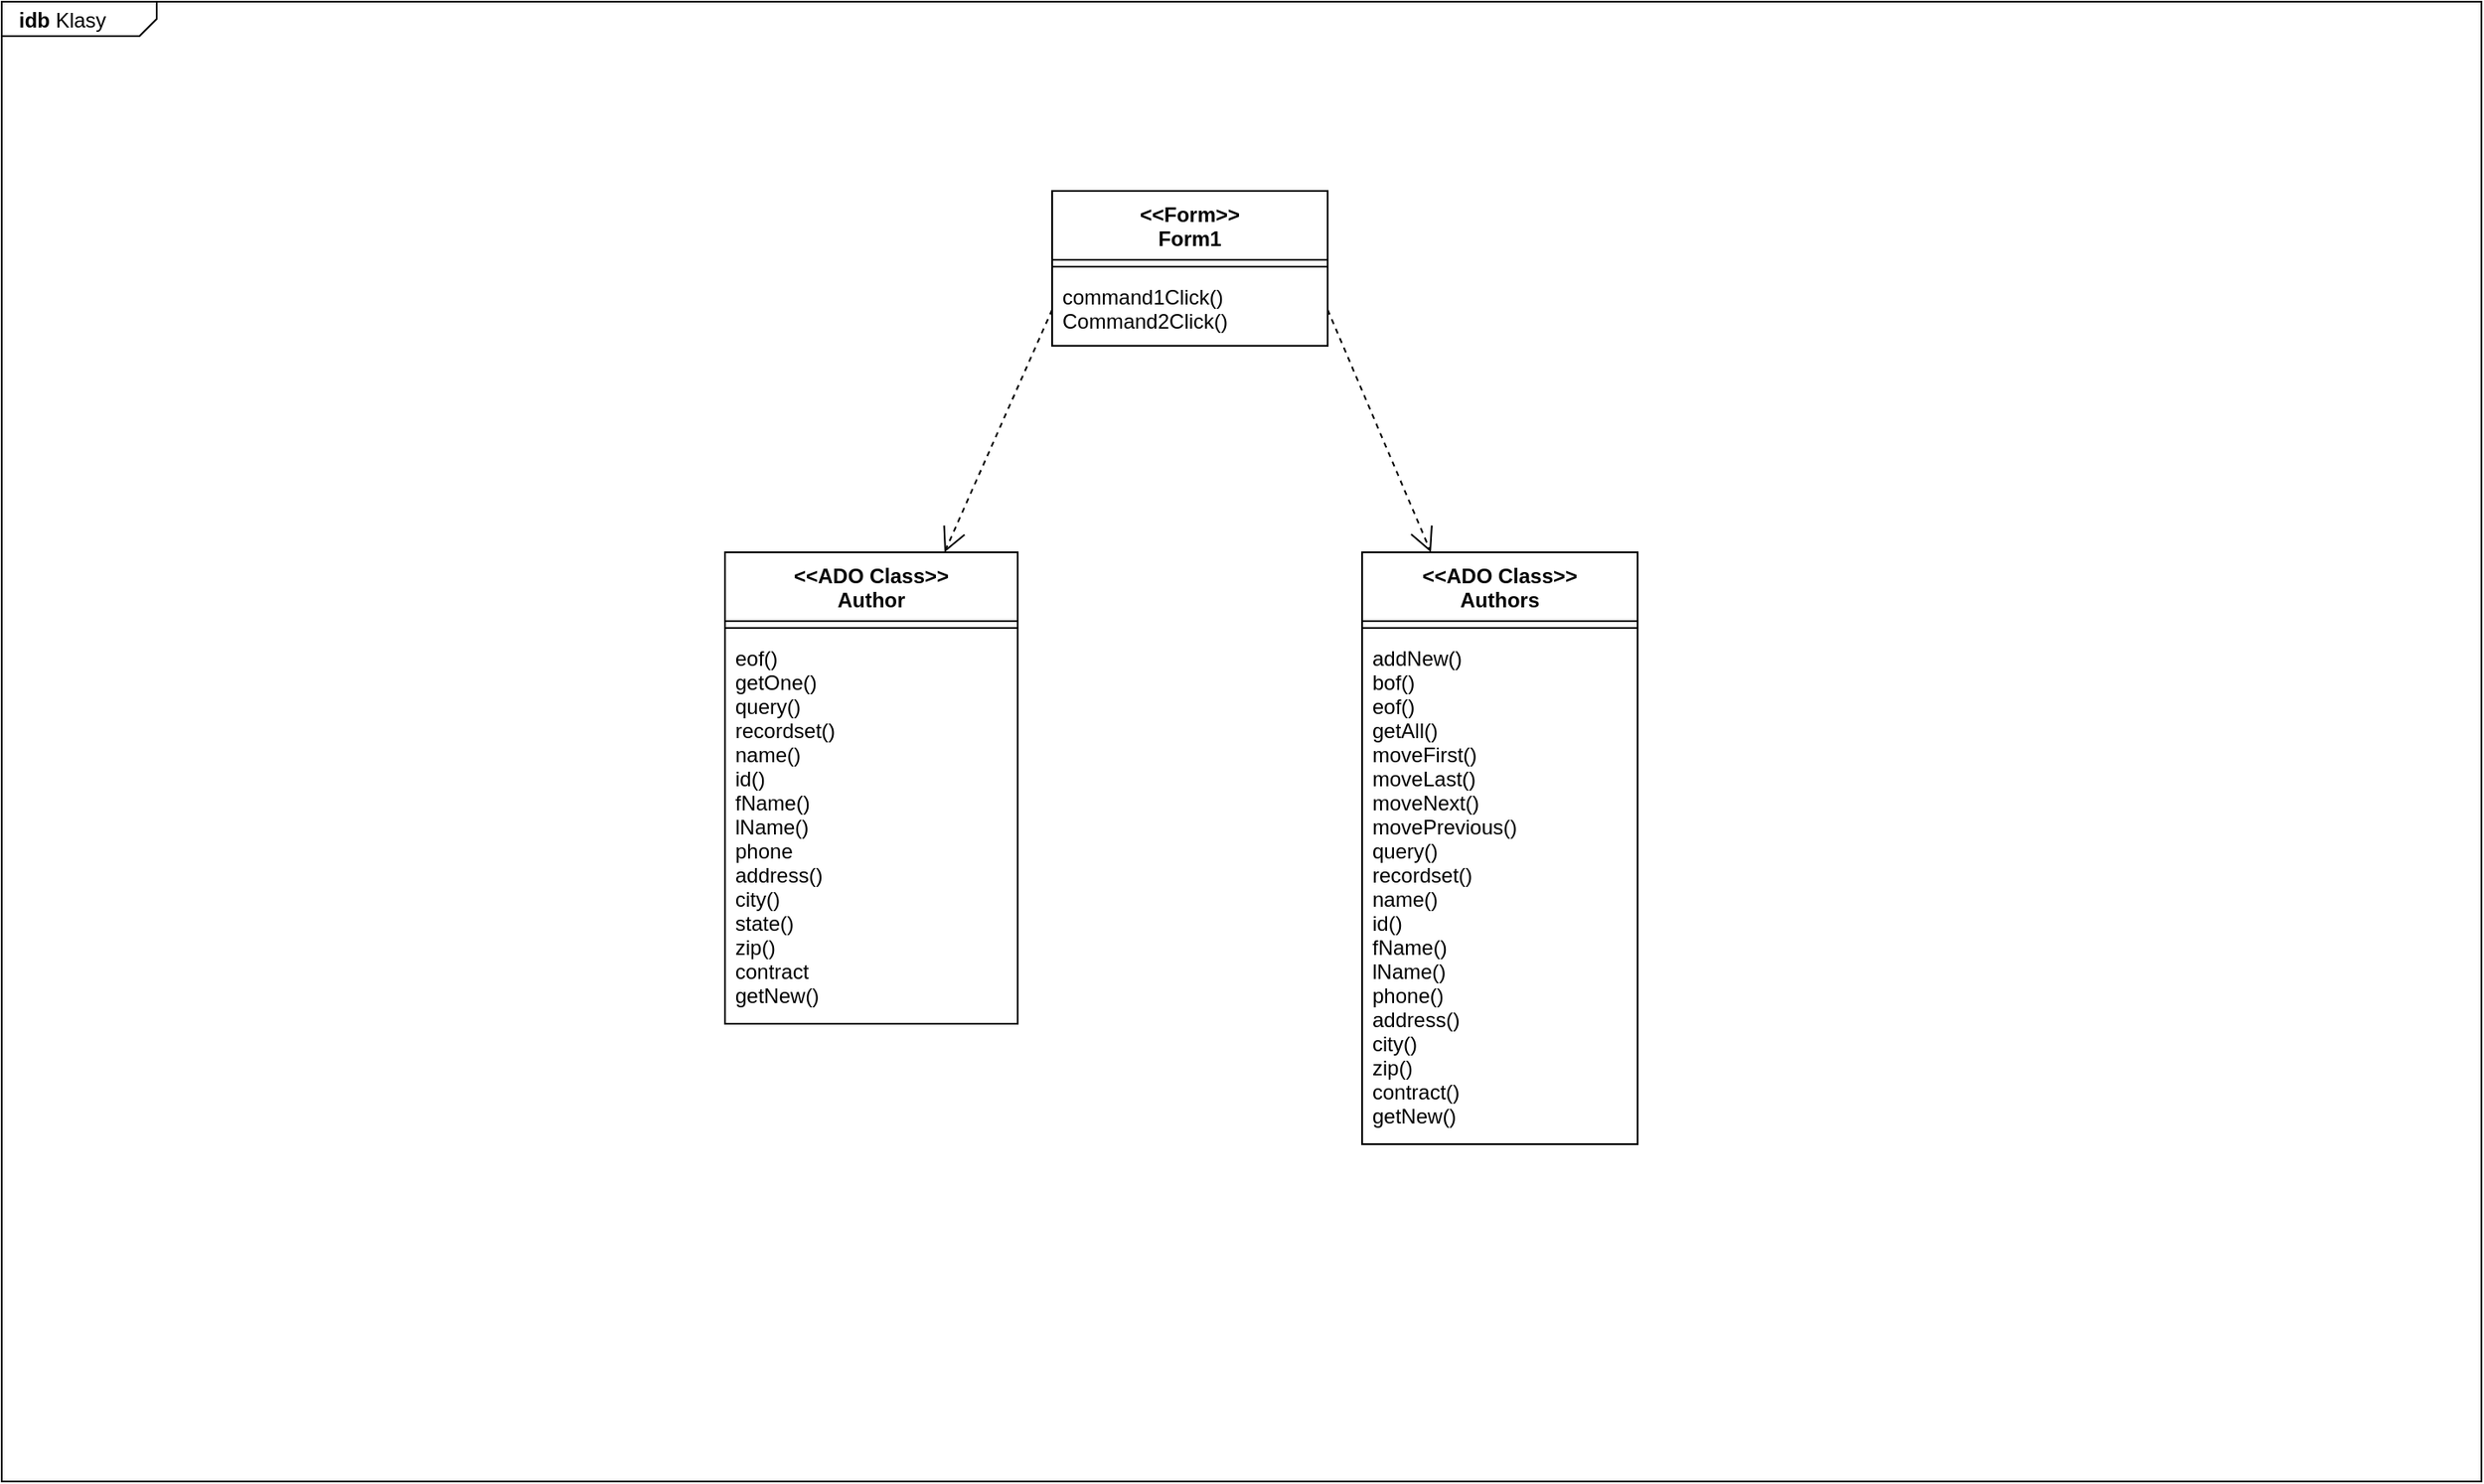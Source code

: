 <mxfile version="13.8.5" type="github">
  <diagram id="C5RBs43oDa-KdzZeNtuy" name="Page-1">
    <mxGraphModel dx="1014" dy="567" grid="1" gridSize="10" guides="1" tooltips="1" connect="1" arrows="1" fold="1" page="1" pageScale="1" pageWidth="827" pageHeight="1169" math="0" shadow="0">
      <root>
        <mxCell id="WIyWlLk6GJQsqaUBKTNV-0" />
        <mxCell id="WIyWlLk6GJQsqaUBKTNV-1" parent="WIyWlLk6GJQsqaUBKTNV-0" />
        <mxCell id="rVbdCpr6x1qe2M_tCrd3-0" value="&lt;&lt;Form&gt;&gt;&#xa;Form1" style="swimlane;fontStyle=1;align=center;verticalAlign=top;childLayout=stackLayout;horizontal=1;startSize=40;horizontalStack=0;resizeParent=1;resizeParentMax=0;resizeLast=0;collapsible=1;marginBottom=0;" parent="WIyWlLk6GJQsqaUBKTNV-1" vertex="1">
          <mxGeometry x="339" y="31" width="160" height="90" as="geometry" />
        </mxCell>
        <mxCell id="rVbdCpr6x1qe2M_tCrd3-2" value="" style="line;strokeWidth=1;fillColor=none;align=left;verticalAlign=middle;spacingTop=-1;spacingLeft=3;spacingRight=3;rotatable=0;labelPosition=right;points=[];portConstraint=eastwest;" parent="rVbdCpr6x1qe2M_tCrd3-0" vertex="1">
          <mxGeometry y="40" width="160" height="8" as="geometry" />
        </mxCell>
        <mxCell id="rVbdCpr6x1qe2M_tCrd3-3" value="command1Click()&#xa;Command2Click()" style="text;strokeColor=none;fillColor=none;align=left;verticalAlign=top;spacingLeft=4;spacingRight=4;overflow=hidden;rotatable=0;points=[[0,0.5],[1,0.5]];portConstraint=eastwest;" parent="rVbdCpr6x1qe2M_tCrd3-0" vertex="1">
          <mxGeometry y="48" width="160" height="42" as="geometry" />
        </mxCell>
        <mxCell id="rVbdCpr6x1qe2M_tCrd3-4" value="&lt;&lt;ADO Class&gt;&gt;&#xa;Author" style="swimlane;fontStyle=1;align=center;verticalAlign=top;childLayout=stackLayout;horizontal=1;startSize=40;horizontalStack=0;resizeParent=1;resizeParentMax=0;resizeLast=0;collapsible=1;marginBottom=0;" parent="WIyWlLk6GJQsqaUBKTNV-1" vertex="1">
          <mxGeometry x="149" y="241" width="170" height="274" as="geometry" />
        </mxCell>
        <mxCell id="rVbdCpr6x1qe2M_tCrd3-6" value="" style="line;strokeWidth=1;fillColor=none;align=left;verticalAlign=middle;spacingTop=-1;spacingLeft=3;spacingRight=3;rotatable=0;labelPosition=right;points=[];portConstraint=eastwest;" parent="rVbdCpr6x1qe2M_tCrd3-4" vertex="1">
          <mxGeometry y="40" width="170" height="8" as="geometry" />
        </mxCell>
        <mxCell id="rVbdCpr6x1qe2M_tCrd3-7" value="eof()&#xa;getOne()&#xa;query()&#xa;recordset()&#xa;name()&#xa;id()&#xa;fName()&#xa;lName()&#xa;phone&#xa;address()&#xa;city()&#xa;state()&#xa;zip()&#xa;contract&#xa;getNew()" style="text;strokeColor=none;fillColor=none;align=left;verticalAlign=top;spacingLeft=4;spacingRight=4;overflow=hidden;rotatable=0;points=[[0,0.5],[1,0.5]];portConstraint=eastwest;" parent="rVbdCpr6x1qe2M_tCrd3-4" vertex="1">
          <mxGeometry y="48" width="170" height="226" as="geometry" />
        </mxCell>
        <mxCell id="rVbdCpr6x1qe2M_tCrd3-8" value="&lt;&lt;ADO Class&gt;&gt;&#xa;Authors" style="swimlane;fontStyle=1;align=center;verticalAlign=top;childLayout=stackLayout;horizontal=1;startSize=40;horizontalStack=0;resizeParent=1;resizeParentMax=0;resizeLast=0;collapsible=1;marginBottom=0;" parent="WIyWlLk6GJQsqaUBKTNV-1" vertex="1">
          <mxGeometry x="519" y="241" width="160" height="344" as="geometry" />
        </mxCell>
        <mxCell id="rVbdCpr6x1qe2M_tCrd3-10" value="" style="line;strokeWidth=1;fillColor=none;align=left;verticalAlign=middle;spacingTop=-1;spacingLeft=3;spacingRight=3;rotatable=0;labelPosition=right;points=[];portConstraint=eastwest;" parent="rVbdCpr6x1qe2M_tCrd3-8" vertex="1">
          <mxGeometry y="40" width="160" height="8" as="geometry" />
        </mxCell>
        <mxCell id="rVbdCpr6x1qe2M_tCrd3-11" value="addNew()&#xa;bof()&#xa;eof()&#xa;getAll()&#xa;moveFirst()&#xa;moveLast()&#xa;moveNext()&#xa;movePrevious()&#xa;query()&#xa;recordset()&#xa;name()&#xa;id()&#xa;fName()&#xa;lName()&#xa;phone()&#xa;address()&#xa;city()&#xa;zip()&#xa;contract()&#xa;getNew()&#xa;" style="text;strokeColor=none;fillColor=none;align=left;verticalAlign=top;spacingLeft=4;spacingRight=4;overflow=hidden;rotatable=0;points=[[0,0.5],[1,0.5]];portConstraint=eastwest;" parent="rVbdCpr6x1qe2M_tCrd3-8" vertex="1">
          <mxGeometry y="48" width="160" height="296" as="geometry" />
        </mxCell>
        <mxCell id="rVbdCpr6x1qe2M_tCrd3-15" value="" style="edgeStyle=none;html=1;endArrow=open;endSize=12;dashed=1;verticalAlign=bottom;entryX=0.25;entryY=0;entryDx=0;entryDy=0;exitX=1;exitY=0.5;exitDx=0;exitDy=0;" parent="WIyWlLk6GJQsqaUBKTNV-1" source="rVbdCpr6x1qe2M_tCrd3-3" target="rVbdCpr6x1qe2M_tCrd3-8" edge="1">
          <mxGeometry width="160" relative="1" as="geometry">
            <mxPoint x="329" y="181" as="sourcePoint" />
            <mxPoint x="489" y="181" as="targetPoint" />
          </mxGeometry>
        </mxCell>
        <mxCell id="rVbdCpr6x1qe2M_tCrd3-16" value="" style="edgeStyle=none;html=1;endArrow=open;endSize=12;dashed=1;verticalAlign=bottom;entryX=0.75;entryY=0;entryDx=0;entryDy=0;exitX=0;exitY=0.5;exitDx=0;exitDy=0;" parent="WIyWlLk6GJQsqaUBKTNV-1" source="rVbdCpr6x1qe2M_tCrd3-3" target="rVbdCpr6x1qe2M_tCrd3-4" edge="1">
          <mxGeometry width="160" relative="1" as="geometry">
            <mxPoint x="329" y="181" as="sourcePoint" />
            <mxPoint x="489" y="181" as="targetPoint" />
          </mxGeometry>
        </mxCell>
        <mxCell id="rVbdCpr6x1qe2M_tCrd3-17" value="&lt;p style=&quot;margin: 0px ; margin-top: 4px ; margin-left: 10px ; text-align: left&quot;&gt;&lt;b&gt;idb&lt;/b&gt;&amp;nbsp;Klasy&lt;/p&gt;" style="html=1;strokeWidth=1;shape=mxgraph.sysml.package;html=1;overflow=fill;whiteSpace=wrap;" parent="WIyWlLk6GJQsqaUBKTNV-1" vertex="1">
          <mxGeometry x="110" width="1440" height="860" as="geometry" />
        </mxCell>
        <mxCell id="rVbdCpr6x1qe2M_tCrd3-18" value="&lt;&lt;Form&gt;&gt;&#xa;Form1" style="swimlane;fontStyle=1;align=center;verticalAlign=top;childLayout=stackLayout;horizontal=1;startSize=40;horizontalStack=0;resizeParent=1;resizeParentMax=0;resizeLast=0;collapsible=1;marginBottom=0;" parent="WIyWlLk6GJQsqaUBKTNV-1" vertex="1">
          <mxGeometry x="720" y="110" width="160" height="90" as="geometry" />
        </mxCell>
        <mxCell id="rVbdCpr6x1qe2M_tCrd3-19" value="" style="line;strokeWidth=1;fillColor=none;align=left;verticalAlign=middle;spacingTop=-1;spacingLeft=3;spacingRight=3;rotatable=0;labelPosition=right;points=[];portConstraint=eastwest;" parent="rVbdCpr6x1qe2M_tCrd3-18" vertex="1">
          <mxGeometry y="40" width="160" height="8" as="geometry" />
        </mxCell>
        <mxCell id="rVbdCpr6x1qe2M_tCrd3-20" value="command1Click()&#xa;Command2Click()" style="text;strokeColor=none;fillColor=none;align=left;verticalAlign=top;spacingLeft=4;spacingRight=4;overflow=hidden;rotatable=0;points=[[0,0.5],[1,0.5]];portConstraint=eastwest;" parent="rVbdCpr6x1qe2M_tCrd3-18" vertex="1">
          <mxGeometry y="48" width="160" height="42" as="geometry" />
        </mxCell>
        <mxCell id="rVbdCpr6x1qe2M_tCrd3-21" value="&lt;&lt;ADO Class&gt;&gt;&#xa;Author" style="swimlane;fontStyle=1;align=center;verticalAlign=top;childLayout=stackLayout;horizontal=1;startSize=40;horizontalStack=0;resizeParent=1;resizeParentMax=0;resizeLast=0;collapsible=1;marginBottom=0;" parent="WIyWlLk6GJQsqaUBKTNV-1" vertex="1">
          <mxGeometry x="530" y="320" width="170" height="274" as="geometry" />
        </mxCell>
        <mxCell id="rVbdCpr6x1qe2M_tCrd3-22" value="" style="line;strokeWidth=1;fillColor=none;align=left;verticalAlign=middle;spacingTop=-1;spacingLeft=3;spacingRight=3;rotatable=0;labelPosition=right;points=[];portConstraint=eastwest;" parent="rVbdCpr6x1qe2M_tCrd3-21" vertex="1">
          <mxGeometry y="40" width="170" height="8" as="geometry" />
        </mxCell>
        <mxCell id="rVbdCpr6x1qe2M_tCrd3-23" value="eof()&#xa;getOne()&#xa;query()&#xa;recordset()&#xa;name()&#xa;id()&#xa;fName()&#xa;lName()&#xa;phone&#xa;address()&#xa;city()&#xa;state()&#xa;zip()&#xa;contract&#xa;getNew()" style="text;strokeColor=none;fillColor=none;align=left;verticalAlign=top;spacingLeft=4;spacingRight=4;overflow=hidden;rotatable=0;points=[[0,0.5],[1,0.5]];portConstraint=eastwest;" parent="rVbdCpr6x1qe2M_tCrd3-21" vertex="1">
          <mxGeometry y="48" width="170" height="226" as="geometry" />
        </mxCell>
        <mxCell id="rVbdCpr6x1qe2M_tCrd3-24" value="&lt;&lt;ADO Class&gt;&gt;&#xa;Authors" style="swimlane;fontStyle=1;align=center;verticalAlign=top;childLayout=stackLayout;horizontal=1;startSize=40;horizontalStack=0;resizeParent=1;resizeParentMax=0;resizeLast=0;collapsible=1;marginBottom=0;" parent="WIyWlLk6GJQsqaUBKTNV-1" vertex="1">
          <mxGeometry x="900" y="320" width="160" height="344" as="geometry" />
        </mxCell>
        <mxCell id="rVbdCpr6x1qe2M_tCrd3-25" value="" style="line;strokeWidth=1;fillColor=none;align=left;verticalAlign=middle;spacingTop=-1;spacingLeft=3;spacingRight=3;rotatable=0;labelPosition=right;points=[];portConstraint=eastwest;" parent="rVbdCpr6x1qe2M_tCrd3-24" vertex="1">
          <mxGeometry y="40" width="160" height="8" as="geometry" />
        </mxCell>
        <mxCell id="rVbdCpr6x1qe2M_tCrd3-26" value="addNew()&#xa;bof()&#xa;eof()&#xa;getAll()&#xa;moveFirst()&#xa;moveLast()&#xa;moveNext()&#xa;movePrevious()&#xa;query()&#xa;recordset()&#xa;name()&#xa;id()&#xa;fName()&#xa;lName()&#xa;phone()&#xa;address()&#xa;city()&#xa;zip()&#xa;contract()&#xa;getNew()&#xa;" style="text;strokeColor=none;fillColor=none;align=left;verticalAlign=top;spacingLeft=4;spacingRight=4;overflow=hidden;rotatable=0;points=[[0,0.5],[1,0.5]];portConstraint=eastwest;" parent="rVbdCpr6x1qe2M_tCrd3-24" vertex="1">
          <mxGeometry y="48" width="160" height="296" as="geometry" />
        </mxCell>
        <mxCell id="rVbdCpr6x1qe2M_tCrd3-27" value="" style="edgeStyle=none;html=1;endArrow=open;endSize=12;dashed=1;verticalAlign=bottom;entryX=0.25;entryY=0;entryDx=0;entryDy=0;exitX=1;exitY=0.5;exitDx=0;exitDy=0;" parent="WIyWlLk6GJQsqaUBKTNV-1" source="rVbdCpr6x1qe2M_tCrd3-20" target="rVbdCpr6x1qe2M_tCrd3-24" edge="1">
          <mxGeometry width="160" relative="1" as="geometry">
            <mxPoint x="710" y="260" as="sourcePoint" />
            <mxPoint x="870" y="260" as="targetPoint" />
          </mxGeometry>
        </mxCell>
        <mxCell id="rVbdCpr6x1qe2M_tCrd3-28" value="" style="edgeStyle=none;html=1;endArrow=open;endSize=12;dashed=1;verticalAlign=bottom;entryX=0.75;entryY=0;entryDx=0;entryDy=0;exitX=0;exitY=0.5;exitDx=0;exitDy=0;" parent="WIyWlLk6GJQsqaUBKTNV-1" source="rVbdCpr6x1qe2M_tCrd3-20" target="rVbdCpr6x1qe2M_tCrd3-21" edge="1">
          <mxGeometry width="160" relative="1" as="geometry">
            <mxPoint x="710" y="260" as="sourcePoint" />
            <mxPoint x="870" y="260" as="targetPoint" />
          </mxGeometry>
        </mxCell>
      </root>
    </mxGraphModel>
  </diagram>
</mxfile>
